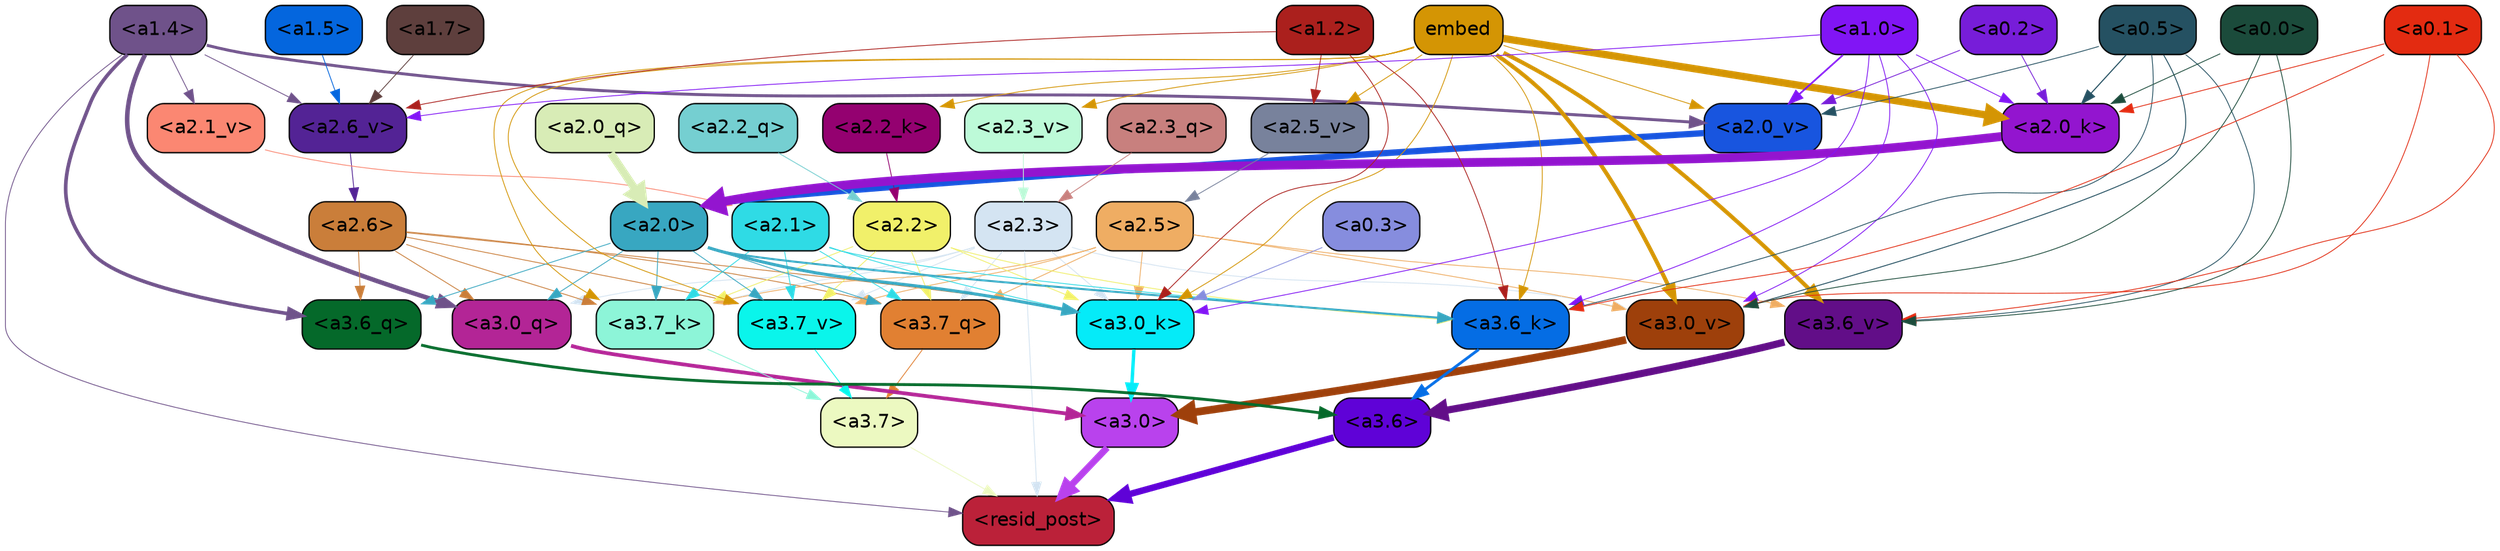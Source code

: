 strict digraph "" {
	graph [bgcolor=transparent,
		layout=dot,
		overlap=false,
		splines=true
	];
	"<a3.7>"	[color=black,
		fillcolor="#ecf9c1",
		fontname=Helvetica,
		shape=box,
		style="filled, rounded"];
	"<resid_post>"	[color=black,
		fillcolor="#bb2139",
		fontname=Helvetica,
		shape=box,
		style="filled, rounded"];
	"<a3.7>" -> "<resid_post>"	[color="#ecf9c1",
		penwidth=0.6];
	"<a3.6>"	[color=black,
		fillcolor="#5f02d7",
		fontname=Helvetica,
		shape=box,
		style="filled, rounded"];
	"<a3.6>" -> "<resid_post>"	[color="#5f02d7",
		penwidth=4.751612067222595];
	"<a3.0>"	[color=black,
		fillcolor="#b942ed",
		fontname=Helvetica,
		shape=box,
		style="filled, rounded"];
	"<a3.0>" -> "<resid_post>"	[color="#b942ed",
		penwidth=4.884142994880676];
	"<a2.3>"	[color=black,
		fillcolor="#d4e4f2",
		fontname=Helvetica,
		shape=box,
		style="filled, rounded"];
	"<a2.3>" -> "<resid_post>"	[color="#d4e4f2",
		penwidth=0.6];
	"<a3.7_q>"	[color=black,
		fillcolor="#e18032",
		fontname=Helvetica,
		shape=box,
		style="filled, rounded"];
	"<a2.3>" -> "<a3.7_q>"	[color="#d4e4f2",
		penwidth=0.6];
	"<a3.0_q>"	[color=black,
		fillcolor="#b32596",
		fontname=Helvetica,
		shape=box,
		style="filled, rounded"];
	"<a2.3>" -> "<a3.0_q>"	[color="#d4e4f2",
		penwidth=0.6];
	"<a3.7_k>"	[color=black,
		fillcolor="#8df5d8",
		fontname=Helvetica,
		shape=box,
		style="filled, rounded"];
	"<a2.3>" -> "<a3.7_k>"	[color="#d4e4f2",
		penwidth=0.6];
	"<a3.0_k>"	[color=black,
		fillcolor="#05ebf8",
		fontname=Helvetica,
		shape=box,
		style="filled, rounded"];
	"<a2.3>" -> "<a3.0_k>"	[color="#d4e4f2",
		penwidth=0.6];
	"<a3.7_v>"	[color=black,
		fillcolor="#0af5eb",
		fontname=Helvetica,
		shape=box,
		style="filled, rounded"];
	"<a2.3>" -> "<a3.7_v>"	[color="#d4e4f2",
		penwidth=0.6];
	"<a3.0_v>"	[color=black,
		fillcolor="#9e400b",
		fontname=Helvetica,
		shape=box,
		style="filled, rounded"];
	"<a2.3>" -> "<a3.0_v>"	[color="#d4e4f2",
		penwidth=0.6];
	"<a1.4>"	[color=black,
		fillcolor="#6f528a",
		fontname=Helvetica,
		shape=box,
		style="filled, rounded"];
	"<a1.4>" -> "<resid_post>"	[color="#6f528a",
		penwidth=0.6];
	"<a3.6_q>"	[color=black,
		fillcolor="#05692a",
		fontname=Helvetica,
		shape=box,
		style="filled, rounded"];
	"<a1.4>" -> "<a3.6_q>"	[color="#6f528a",
		penwidth=2.6469622254371643];
	"<a1.4>" -> "<a3.0_q>"	[color="#6f528a",
		penwidth=3.3040847778320312];
	"<a2.6_v>"	[color=black,
		fillcolor="#532395",
		fontname=Helvetica,
		shape=box,
		style="filled, rounded"];
	"<a1.4>" -> "<a2.6_v>"	[color="#6f528a",
		penwidth=0.6];
	"<a2.1_v>"	[color=black,
		fillcolor="#fb8772",
		fontname=Helvetica,
		shape=box,
		style="filled, rounded"];
	"<a1.4>" -> "<a2.1_v>"	[color="#6f528a",
		penwidth=0.6];
	"<a2.0_v>"	[color=black,
		fillcolor="#1855df",
		fontname=Helvetica,
		shape=box,
		style="filled, rounded"];
	"<a1.4>" -> "<a2.0_v>"	[color="#6f528a",
		penwidth=2.1286070346832275];
	"<a3.7_q>" -> "<a3.7>"	[color="#e18032",
		penwidth=0.6];
	"<a3.6_q>" -> "<a3.6>"	[color="#05692a",
		penwidth=2.091020345687866];
	"<a3.0_q>" -> "<a3.0>"	[color="#b32596",
		penwidth=2.7421876192092896];
	"<a3.7_k>" -> "<a3.7>"	[color="#8df5d8",
		penwidth=0.6];
	"<a3.6_k>"	[color=black,
		fillcolor="#056de4",
		fontname=Helvetica,
		shape=box,
		style="filled, rounded"];
	"<a3.6_k>" -> "<a3.6>"	[color="#056de4",
		penwidth=2.048597991466522];
	"<a3.0_k>" -> "<a3.0>"	[color="#05ebf8",
		penwidth=2.476402521133423];
	"<a3.7_v>" -> "<a3.7>"	[color="#0af5eb",
		penwidth=0.6];
	"<a3.6_v>"	[color=black,
		fillcolor="#620e88",
		fontname=Helvetica,
		shape=box,
		style="filled, rounded"];
	"<a3.6_v>" -> "<a3.6>"	[color="#620e88",
		penwidth=5.2550448179244995];
	"<a3.0_v>" -> "<a3.0>"	[color="#9e400b",
		penwidth=5.652270674705505];
	"<a2.6>"	[color=black,
		fillcolor="#ca7e3a",
		fontname=Helvetica,
		shape=box,
		style="filled, rounded"];
	"<a2.6>" -> "<a3.7_q>"	[color="#ca7e3a",
		penwidth=0.6];
	"<a2.6>" -> "<a3.6_q>"	[color="#ca7e3a",
		penwidth=0.6];
	"<a2.6>" -> "<a3.0_q>"	[color="#ca7e3a",
		penwidth=0.6];
	"<a2.6>" -> "<a3.7_k>"	[color="#ca7e3a",
		penwidth=0.6];
	"<a2.6>" -> "<a3.0_k>"	[color="#ca7e3a",
		penwidth=0.6];
	"<a2.6>" -> "<a3.7_v>"	[color="#ca7e3a",
		penwidth=0.6];
	"<a2.5>"	[color=black,
		fillcolor="#efad63",
		fontname=Helvetica,
		shape=box,
		style="filled, rounded"];
	"<a2.5>" -> "<a3.7_q>"	[color="#efad63",
		penwidth=0.6];
	"<a2.5>" -> "<a3.7_k>"	[color="#efad63",
		penwidth=0.6];
	"<a2.5>" -> "<a3.0_k>"	[color="#efad63",
		penwidth=0.6];
	"<a2.5>" -> "<a3.7_v>"	[color="#efad63",
		penwidth=0.6];
	"<a2.5>" -> "<a3.6_v>"	[color="#efad63",
		penwidth=0.6];
	"<a2.5>" -> "<a3.0_v>"	[color="#efad63",
		penwidth=0.6];
	"<a2.2>"	[color=black,
		fillcolor="#f1f06a",
		fontname=Helvetica,
		shape=box,
		style="filled, rounded"];
	"<a2.2>" -> "<a3.7_q>"	[color="#f1f06a",
		penwidth=0.6];
	"<a2.2>" -> "<a3.7_k>"	[color="#f1f06a",
		penwidth=0.6];
	"<a2.2>" -> "<a3.6_k>"	[color="#f1f06a",
		penwidth=0.6];
	"<a2.2>" -> "<a3.0_k>"	[color="#f1f06a",
		penwidth=0.6];
	"<a2.2>" -> "<a3.7_v>"	[color="#f1f06a",
		penwidth=0.6];
	"<a2.1>"	[color=black,
		fillcolor="#2fdbe5",
		fontname=Helvetica,
		shape=box,
		style="filled, rounded"];
	"<a2.1>" -> "<a3.7_q>"	[color="#2fdbe5",
		penwidth=0.6];
	"<a2.1>" -> "<a3.7_k>"	[color="#2fdbe5",
		penwidth=0.6];
	"<a2.1>" -> "<a3.6_k>"	[color="#2fdbe5",
		penwidth=0.6];
	"<a2.1>" -> "<a3.0_k>"	[color="#2fdbe5",
		penwidth=0.6];
	"<a2.1>" -> "<a3.7_v>"	[color="#2fdbe5",
		penwidth=0.6];
	"<a2.0>"	[color=black,
		fillcolor="#38a7c1",
		fontname=Helvetica,
		shape=box,
		style="filled, rounded"];
	"<a2.0>" -> "<a3.7_q>"	[color="#38a7c1",
		penwidth=0.6];
	"<a2.0>" -> "<a3.6_q>"	[color="#38a7c1",
		penwidth=0.6];
	"<a2.0>" -> "<a3.0_q>"	[color="#38a7c1",
		penwidth=0.6];
	"<a2.0>" -> "<a3.7_k>"	[color="#38a7c1",
		penwidth=0.6];
	"<a2.0>" -> "<a3.6_k>"	[color="#38a7c1",
		penwidth=1.4757367372512817];
	"<a2.0>" -> "<a3.0_k>"	[color="#38a7c1",
		penwidth=2.2137351036071777];
	"<a2.0>" -> "<a3.7_v>"	[color="#38a7c1",
		penwidth=0.6];
	embed	[color=black,
		fillcolor="#d49504",
		fontname=Helvetica,
		shape=box,
		style="filled, rounded"];
	embed -> "<a3.7_k>"	[color="#d49504",
		penwidth=0.6];
	embed -> "<a3.6_k>"	[color="#d49504",
		penwidth=0.6];
	embed -> "<a3.0_k>"	[color="#d49504",
		penwidth=0.6];
	embed -> "<a3.7_v>"	[color="#d49504",
		penwidth=0.6];
	embed -> "<a3.6_v>"	[color="#d49504",
		penwidth=2.9582033157348633];
	embed -> "<a3.0_v>"	[color="#d49504",
		penwidth=2.972973108291626];
	"<a2.2_k>"	[color=black,
		fillcolor="#940170",
		fontname=Helvetica,
		shape=box,
		style="filled, rounded"];
	embed -> "<a2.2_k>"	[color="#d49504",
		penwidth=0.6];
	"<a2.0_k>"	[color=black,
		fillcolor="#9315cf",
		fontname=Helvetica,
		shape=box,
		style="filled, rounded"];
	embed -> "<a2.0_k>"	[color="#d49504",
		penwidth=5.362775564193726];
	"<a2.5_v>"	[color=black,
		fillcolor="#78829c",
		fontname=Helvetica,
		shape=box,
		style="filled, rounded"];
	embed -> "<a2.5_v>"	[color="#d49504",
		penwidth=0.6];
	"<a2.3_v>"	[color=black,
		fillcolor="#bdfad8",
		fontname=Helvetica,
		shape=box,
		style="filled, rounded"];
	embed -> "<a2.3_v>"	[color="#d49504",
		penwidth=0.6];
	embed -> "<a2.0_v>"	[color="#d49504",
		penwidth=0.6];
	"<a1.2>"	[color=black,
		fillcolor="#ab201d",
		fontname=Helvetica,
		shape=box,
		style="filled, rounded"];
	"<a1.2>" -> "<a3.6_k>"	[color="#ab201d",
		penwidth=0.6];
	"<a1.2>" -> "<a3.0_k>"	[color="#ab201d",
		penwidth=0.6];
	"<a1.2>" -> "<a2.6_v>"	[color="#ab201d",
		penwidth=0.6];
	"<a1.2>" -> "<a2.5_v>"	[color="#ab201d",
		penwidth=0.6];
	"<a1.0>"	[color=black,
		fillcolor="#8115f5",
		fontname=Helvetica,
		shape=box,
		style="filled, rounded"];
	"<a1.0>" -> "<a3.6_k>"	[color="#8115f5",
		penwidth=0.6];
	"<a1.0>" -> "<a3.0_k>"	[color="#8115f5",
		penwidth=0.6];
	"<a1.0>" -> "<a3.0_v>"	[color="#8115f5",
		penwidth=0.6];
	"<a1.0>" -> "<a2.0_k>"	[color="#8115f5",
		penwidth=0.6];
	"<a1.0>" -> "<a2.6_v>"	[color="#8115f5",
		penwidth=0.6];
	"<a1.0>" -> "<a2.0_v>"	[color="#8115f5",
		penwidth=1.2240618467330933];
	"<a0.5>"	[color=black,
		fillcolor="#255162",
		fontname=Helvetica,
		shape=box,
		style="filled, rounded"];
	"<a0.5>" -> "<a3.6_k>"	[color="#255162",
		penwidth=0.6];
	"<a0.5>" -> "<a3.6_v>"	[color="#255162",
		penwidth=0.6];
	"<a0.5>" -> "<a3.0_v>"	[color="#255162",
		penwidth=0.6790935099124908];
	"<a0.5>" -> "<a2.0_k>"	[color="#255162",
		penwidth=0.7897988557815552];
	"<a0.5>" -> "<a2.0_v>"	[color="#255162",
		penwidth=0.6];
	"<a0.1>"	[color=black,
		fillcolor="#e32b11",
		fontname=Helvetica,
		shape=box,
		style="filled, rounded"];
	"<a0.1>" -> "<a3.6_k>"	[color="#e32b11",
		penwidth=0.6];
	"<a0.1>" -> "<a3.6_v>"	[color="#e32b11",
		penwidth=0.6];
	"<a0.1>" -> "<a3.0_v>"	[color="#e32b11",
		penwidth=0.6];
	"<a0.1>" -> "<a2.0_k>"	[color="#e32b11",
		penwidth=0.6];
	"<a0.3>"	[color=black,
		fillcolor="#868dde",
		fontname=Helvetica,
		shape=box,
		style="filled, rounded"];
	"<a0.3>" -> "<a3.0_k>"	[color="#868dde",
		penwidth=0.6];
	"<a0.0>"	[color=black,
		fillcolor="#1b4b3b",
		fontname=Helvetica,
		shape=box,
		style="filled, rounded"];
	"<a0.0>" -> "<a3.6_v>"	[color="#1b4b3b",
		penwidth=0.6];
	"<a0.0>" -> "<a3.0_v>"	[color="#1b4b3b",
		penwidth=0.6];
	"<a0.0>" -> "<a2.0_k>"	[color="#1b4b3b",
		penwidth=0.6];
	"<a2.3_q>"	[color=black,
		fillcolor="#c8807e",
		fontname=Helvetica,
		shape=box,
		style="filled, rounded"];
	"<a2.3_q>" -> "<a2.3>"	[color="#c8807e",
		penwidth=0.6];
	"<a2.2_q>"	[color=black,
		fillcolor="#75cfd1",
		fontname=Helvetica,
		shape=box,
		style="filled, rounded"];
	"<a2.2_q>" -> "<a2.2>"	[color="#75cfd1",
		penwidth=0.6];
	"<a2.0_q>"	[color=black,
		fillcolor="#d8ecb6",
		fontname=Helvetica,
		shape=box,
		style="filled, rounded"];
	"<a2.0_q>" -> "<a2.0>"	[color="#d8ecb6",
		penwidth=5.819834470748901];
	"<a2.2_k>" -> "<a2.2>"	[color="#940170",
		penwidth=0.6];
	"<a2.0_k>" -> "<a2.0>"	[color="#9315cf",
		penwidth=6.470837593078613];
	"<a2.6_v>" -> "<a2.6>"	[color="#532395",
		penwidth=0.6];
	"<a2.5_v>" -> "<a2.5>"	[color="#78829c",
		penwidth=0.6];
	"<a2.3_v>" -> "<a2.3>"	[color="#bdfad8",
		penwidth=0.6];
	"<a2.1_v>" -> "<a2.1>"	[color="#fb8772",
		penwidth=0.6];
	"<a2.0_v>" -> "<a2.0>"	[color="#1855df",
		penwidth=4.5950857400894165];
	"<a0.2>"	[color=black,
		fillcolor="#771dd9",
		fontname=Helvetica,
		shape=box,
		style="filled, rounded"];
	"<a0.2>" -> "<a2.0_k>"	[color="#771dd9",
		penwidth=0.6];
	"<a0.2>" -> "<a2.0_v>"	[color="#771dd9",
		penwidth=0.6];
	"<a1.7>"	[color=black,
		fillcolor="#5e3f3d",
		fontname=Helvetica,
		shape=box,
		style="filled, rounded"];
	"<a1.7>" -> "<a2.6_v>"	[color="#5e3f3d",
		penwidth=0.6];
	"<a1.5>"	[color=black,
		fillcolor="#0466de",
		fontname=Helvetica,
		shape=box,
		style="filled, rounded"];
	"<a1.5>" -> "<a2.6_v>"	[color="#0466de",
		penwidth=0.6];
}
